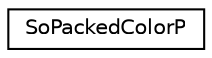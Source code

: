 digraph "Graphical Class Hierarchy"
{
 // LATEX_PDF_SIZE
  edge [fontname="Helvetica",fontsize="10",labelfontname="Helvetica",labelfontsize="10"];
  node [fontname="Helvetica",fontsize="10",shape=record];
  rankdir="LR";
  Node0 [label="SoPackedColorP",height=0.2,width=0.4,color="black", fillcolor="white", style="filled",URL="$classSoPackedColorP.html",tooltip=" "];
}
